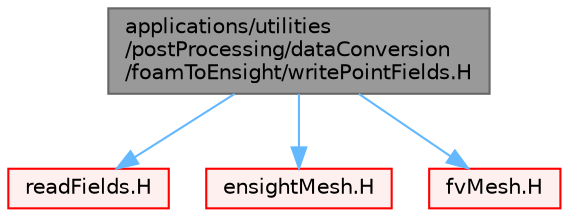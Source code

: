 digraph "applications/utilities/postProcessing/dataConversion/foamToEnsight/writePointFields.H"
{
 // LATEX_PDF_SIZE
  bgcolor="transparent";
  edge [fontname=Helvetica,fontsize=10,labelfontname=Helvetica,labelfontsize=10];
  node [fontname=Helvetica,fontsize=10,shape=box,height=0.2,width=0.4];
  Node1 [id="Node000001",label="applications/utilities\l/postProcessing/dataConversion\l/foamToEnsight/writePointFields.H",height=0.2,width=0.4,color="gray40", fillcolor="grey60", style="filled", fontcolor="black",tooltip=" "];
  Node1 -> Node2 [id="edge1_Node000001_Node000002",color="steelblue1",style="solid",tooltip=" "];
  Node2 [id="Node000002",label="readFields.H",height=0.2,width=0.4,color="red", fillcolor="#FFF0F0", style="filled",URL="$applications_2utilities_2postProcessing_2dataConversion_2foamToEnsight_2readFields_8H.html",tooltip="Helper routines for reading a field or fields, for foamToEnsight."];
  Node1 -> Node277 [id="edge2_Node000001_Node000277",color="steelblue1",style="solid",tooltip=" "];
  Node277 [id="Node000277",label="ensightMesh.H",height=0.2,width=0.4,color="red", fillcolor="#FFF0F0", style="filled",URL="$ensightMesh_8H.html",tooltip=" "];
  Node1 -> Node294 [id="edge3_Node000001_Node000294",color="steelblue1",style="solid",tooltip=" "];
  Node294 [id="Node000294",label="fvMesh.H",height=0.2,width=0.4,color="red", fillcolor="#FFF0F0", style="filled",URL="$fvMesh_8H.html",tooltip=" "];
}
